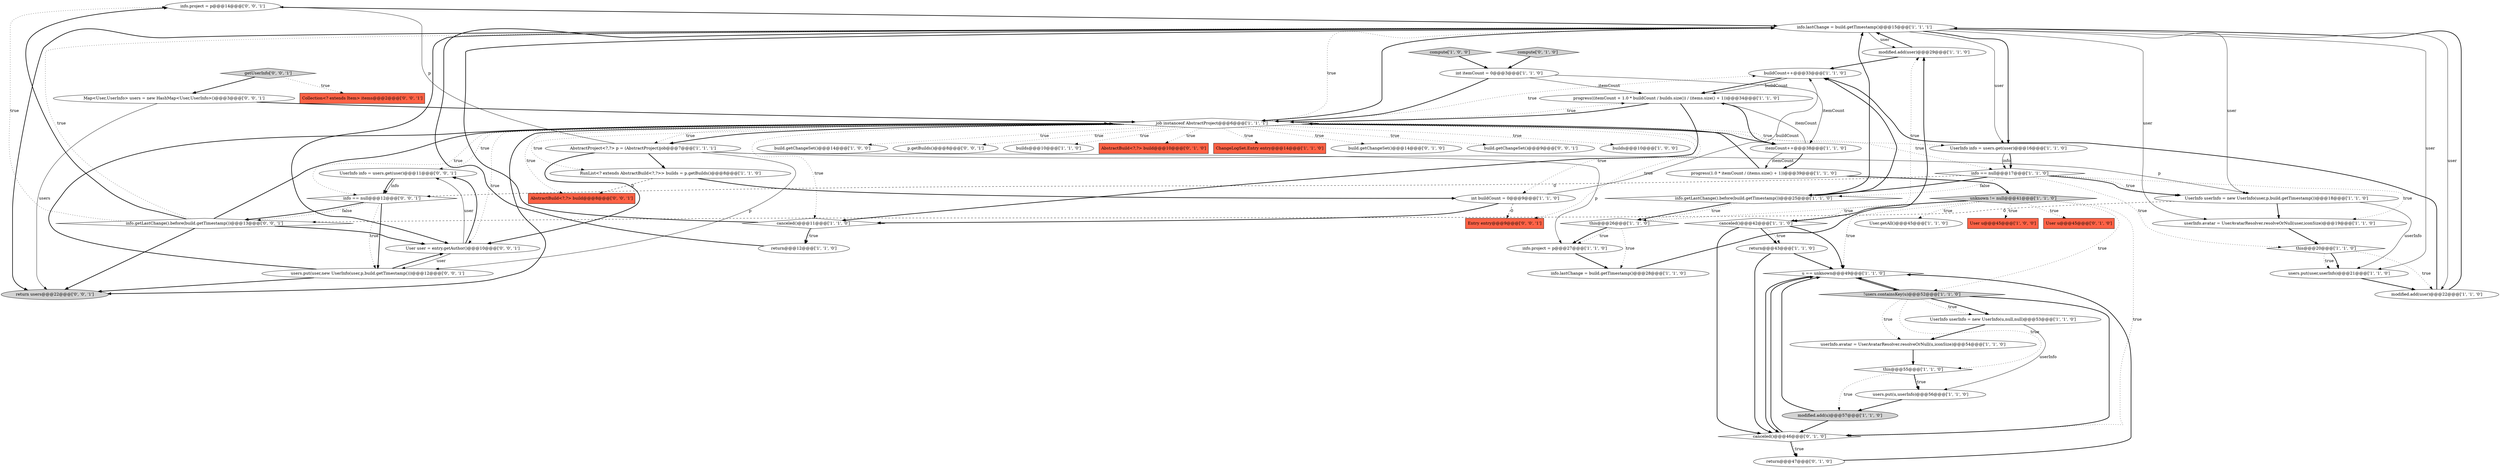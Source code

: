 digraph {
50 [style = filled, label = "info.project = p@@@14@@@['0', '0', '1']", fillcolor = white, shape = ellipse image = "AAA0AAABBB3BBB"];
41 [style = filled, label = "build.getChangeSet()@@@14@@@['0', '1', '0']", fillcolor = white, shape = ellipse image = "AAA0AAABBB2BBB"];
59 [style = filled, label = "Entry entry@@@9@@@['0', '0', '1']", fillcolor = tomato, shape = box image = "AAA0AAABBB3BBB"];
1 [style = filled, label = "modified.add(user)@@@29@@@['1', '1', '0']", fillcolor = white, shape = ellipse image = "AAA0AAABBB1BBB"];
57 [style = filled, label = "UserInfo info = users.get(user)@@@11@@@['0', '0', '1']", fillcolor = white, shape = ellipse image = "AAA0AAABBB3BBB"];
7 [style = filled, label = "progress((itemCount + 1.0 * buildCount / builds.size()) / (items.size() + 1))@@@34@@@['1', '1', '0']", fillcolor = white, shape = ellipse image = "AAA0AAABBB1BBB"];
19 [style = filled, label = "RunList<? extends AbstractBuild<?,?>> builds = p.getBuilds()@@@8@@@['1', '1', '0']", fillcolor = white, shape = ellipse image = "AAA0AAABBB1BBB"];
0 [style = filled, label = "u == unknown@@@49@@@['1', '1', '0']", fillcolor = white, shape = diamond image = "AAA0AAABBB1BBB"];
5 [style = filled, label = "info == null@@@17@@@['1', '1', '0']", fillcolor = white, shape = diamond image = "AAA0AAABBB1BBB"];
24 [style = filled, label = "job instanceof AbstractProject@@@6@@@['1', '1', '1']", fillcolor = white, shape = diamond image = "AAA0AAABBB1BBB"];
58 [style = filled, label = "Collection<? extends Item> items@@@2@@@['0', '0', '1']", fillcolor = tomato, shape = box image = "AAA0AAABBB3BBB"];
23 [style = filled, label = "AbstractProject<?,?> p = (AbstractProject)job@@@7@@@['1', '1', '1']", fillcolor = white, shape = ellipse image = "AAA0AAABBB1BBB"];
51 [style = filled, label = "build.getChangeSet()@@@9@@@['0', '0', '1']", fillcolor = white, shape = ellipse image = "AAA0AAABBB3BBB"];
16 [style = filled, label = "canceled()@@@11@@@['1', '1', '0']", fillcolor = white, shape = diamond image = "AAA0AAABBB1BBB"];
27 [style = filled, label = "builds@@@10@@@['1', '0', '0']", fillcolor = white, shape = ellipse image = "AAA0AAABBB1BBB"];
43 [style = filled, label = "return@@@47@@@['0', '1', '0']", fillcolor = white, shape = ellipse image = "AAA1AAABBB2BBB"];
33 [style = filled, label = "User.getAll()@@@45@@@['1', '1', '0']", fillcolor = white, shape = ellipse image = "AAA0AAABBB1BBB"];
6 [style = filled, label = "info.lastChange = build.getTimestamp()@@@15@@@['1', '1', '1']", fillcolor = white, shape = ellipse image = "AAA0AAABBB1BBB"];
44 [style = filled, label = "compute['0', '1', '0']", fillcolor = lightgray, shape = diamond image = "AAA0AAABBB2BBB"];
11 [style = filled, label = "users.put(u,userInfo)@@@56@@@['1', '1', '0']", fillcolor = white, shape = ellipse image = "AAA0AAABBB1BBB"];
12 [style = filled, label = "buildCount++@@@33@@@['1', '1', '0']", fillcolor = white, shape = ellipse image = "AAA0AAABBB1BBB"];
37 [style = filled, label = "itemCount++@@@38@@@['1', '1', '0']", fillcolor = white, shape = ellipse image = "AAA0AAABBB1BBB"];
54 [style = filled, label = "info.getLastChange().before(build.getTimestamp())@@@13@@@['0', '0', '1']", fillcolor = white, shape = diamond image = "AAA0AAABBB3BBB"];
17 [style = filled, label = "int buildCount = 0@@@9@@@['1', '1', '0']", fillcolor = white, shape = ellipse image = "AAA0AAABBB1BBB"];
14 [style = filled, label = "!users.containsKey(u)@@@52@@@['1', '1', '0']", fillcolor = lightgray, shape = diamond image = "AAA0AAABBB1BBB"];
2 [style = filled, label = "compute['1', '0', '0']", fillcolor = lightgray, shape = diamond image = "AAA0AAABBB1BBB"];
25 [style = filled, label = "userInfo.avatar = UserAvatarResolver.resolveOrNull(u,iconSize)@@@54@@@['1', '1', '0']", fillcolor = white, shape = ellipse image = "AAA0AAABBB1BBB"];
29 [style = filled, label = "canceled()@@@42@@@['1', '1', '0']", fillcolor = white, shape = diamond image = "AAA0AAABBB1BBB"];
28 [style = filled, label = "build.getChangeSet()@@@14@@@['1', '0', '0']", fillcolor = white, shape = ellipse image = "AAA0AAABBB1BBB"];
20 [style = filled, label = "UserInfo userInfo = new UserInfo(u,null,null)@@@53@@@['1', '1', '0']", fillcolor = white, shape = ellipse image = "AAA0AAABBB1BBB"];
30 [style = filled, label = "modified.add(u)@@@57@@@['1', '1', '0']", fillcolor = lightgray, shape = ellipse image = "AAA0AAABBB1BBB"];
49 [style = filled, label = "users.put(user,new UserInfo(user,p,build.getTimestamp()))@@@12@@@['0', '0', '1']", fillcolor = white, shape = ellipse image = "AAA0AAABBB3BBB"];
48 [style = filled, label = "p.getBuilds()@@@8@@@['0', '0', '1']", fillcolor = white, shape = ellipse image = "AAA0AAABBB3BBB"];
39 [style = filled, label = "return@@@12@@@['1', '1', '0']", fillcolor = white, shape = ellipse image = "AAA0AAABBB1BBB"];
9 [style = filled, label = "users.put(user,userInfo)@@@21@@@['1', '1', '0']", fillcolor = white, shape = ellipse image = "AAA0AAABBB1BBB"];
35 [style = filled, label = "int itemCount = 0@@@3@@@['1', '1', '0']", fillcolor = white, shape = ellipse image = "AAA0AAABBB1BBB"];
8 [style = filled, label = "this@@@26@@@['1', '1', '0']", fillcolor = white, shape = diamond image = "AAA0AAABBB1BBB"];
36 [style = filled, label = "userInfo.avatar = UserAvatarResolver.resolveOrNull(user,iconSize)@@@19@@@['1', '1', '0']", fillcolor = white, shape = ellipse image = "AAA0AAABBB1BBB"];
32 [style = filled, label = "modified.add(user)@@@22@@@['1', '1', '0']", fillcolor = white, shape = ellipse image = "AAA0AAABBB1BBB"];
56 [style = filled, label = "AbstractBuild<?,?> build@@@8@@@['0', '0', '1']", fillcolor = tomato, shape = box image = "AAA0AAABBB3BBB"];
18 [style = filled, label = "progress(1.0 * itemCount / (items.size() + 1))@@@39@@@['1', '1', '0']", fillcolor = white, shape = ellipse image = "AAA0AAABBB1BBB"];
10 [style = filled, label = "info.project = p@@@27@@@['1', '1', '0']", fillcolor = white, shape = ellipse image = "AAA0AAABBB1BBB"];
22 [style = filled, label = "info.lastChange = build.getTimestamp()@@@28@@@['1', '1', '0']", fillcolor = white, shape = ellipse image = "AAA0AAABBB1BBB"];
26 [style = filled, label = "User u@@@45@@@['1', '0', '0']", fillcolor = tomato, shape = box image = "AAA0AAABBB1BBB"];
31 [style = filled, label = "builds@@@10@@@['1', '1', '0']", fillcolor = white, shape = ellipse image = "AAA0AAABBB1BBB"];
45 [style = filled, label = "canceled()@@@46@@@['0', '1', '0']", fillcolor = white, shape = diamond image = "AAA1AAABBB2BBB"];
4 [style = filled, label = "this@@@20@@@['1', '1', '0']", fillcolor = white, shape = diamond image = "AAA0AAABBB1BBB"];
53 [style = filled, label = "User user = entry.getAuthor()@@@10@@@['0', '0', '1']", fillcolor = white, shape = ellipse image = "AAA0AAABBB3BBB"];
52 [style = filled, label = "Map<User,UserInfo> users = new HashMap<User,UserInfo>()@@@3@@@['0', '0', '1']", fillcolor = white, shape = ellipse image = "AAA0AAABBB3BBB"];
60 [style = filled, label = "info == null@@@12@@@['0', '0', '1']", fillcolor = white, shape = diamond image = "AAA0AAABBB3BBB"];
34 [style = filled, label = "this@@@55@@@['1', '1', '0']", fillcolor = white, shape = diamond image = "AAA0AAABBB1BBB"];
46 [style = filled, label = "User u@@@45@@@['0', '1', '0']", fillcolor = tomato, shape = box image = "AAA0AAABBB2BBB"];
42 [style = filled, label = "AbstractBuild<?,?> build@@@10@@@['0', '1', '0']", fillcolor = tomato, shape = box image = "AAA0AAABBB2BBB"];
15 [style = filled, label = "unknown != null@@@41@@@['1', '1', '0']", fillcolor = lightgray, shape = diamond image = "AAA0AAABBB1BBB"];
47 [style = filled, label = "getUserInfo['0', '0', '1']", fillcolor = lightgray, shape = diamond image = "AAA0AAABBB3BBB"];
55 [style = filled, label = "return users@@@22@@@['0', '0', '1']", fillcolor = lightgray, shape = ellipse image = "AAA0AAABBB3BBB"];
3 [style = filled, label = "UserInfo userInfo = new UserInfo(user,p,build.getTimestamp())@@@18@@@['1', '1', '0']", fillcolor = white, shape = ellipse image = "AAA0AAABBB1BBB"];
13 [style = filled, label = "UserInfo info = users.get(user)@@@16@@@['1', '1', '0']", fillcolor = white, shape = ellipse image = "AAA0AAABBB1BBB"];
21 [style = filled, label = "info.getLastChange().before(build.getTimestamp())@@@25@@@['1', '1', '0']", fillcolor = white, shape = diamond image = "AAA0AAABBB1BBB"];
38 [style = filled, label = "return@@@43@@@['1', '1', '0']", fillcolor = white, shape = ellipse image = "AAA0AAABBB1BBB"];
40 [style = filled, label = "ChangeLogSet.Entry entry@@@14@@@['1', '1', '0']", fillcolor = tomato, shape = box image = "AAA0AAABBB1BBB"];
13->5 [style = solid, label="info"];
7->24 [style = bold, label=""];
15->46 [style = dotted, label="true"];
49->55 [style = bold, label=""];
5->3 [style = dotted, label="true"];
53->49 [style = solid, label="user"];
24->56 [style = dotted, label="true"];
23->10 [style = solid, label="p"];
5->4 [style = dotted, label="true"];
23->3 [style = solid, label="p"];
14->0 [style = bold, label=""];
5->21 [style = dotted, label="false"];
45->0 [style = bold, label=""];
20->11 [style = solid, label="userInfo"];
54->50 [style = dotted, label="true"];
20->25 [style = bold, label=""];
6->13 [style = solid, label="user"];
24->53 [style = dotted, label="true"];
7->37 [style = bold, label=""];
15->45 [style = dotted, label="true"];
6->32 [style = solid, label="user"];
4->9 [style = bold, label=""];
16->6 [style = bold, label=""];
24->12 [style = dotted, label="true"];
23->50 [style = solid, label="p"];
4->9 [style = dotted, label="true"];
29->38 [style = bold, label=""];
6->36 [style = solid, label="user"];
17->16 [style = bold, label=""];
37->18 [style = solid, label="itemCount"];
29->38 [style = dotted, label="true"];
15->33 [style = dotted, label="true"];
24->37 [style = bold, label=""];
16->39 [style = bold, label=""];
52->55 [style = solid, label="users"];
34->11 [style = dotted, label="true"];
24->55 [style = bold, label=""];
24->42 [style = dotted, label="true"];
36->4 [style = bold, label=""];
1->12 [style = bold, label=""];
37->18 [style = bold, label=""];
7->16 [style = bold, label=""];
25->34 [style = bold, label=""];
49->53 [style = bold, label=""];
21->8 [style = bold, label=""];
60->49 [style = bold, label=""];
14->45 [style = bold, label=""];
11->30 [style = bold, label=""];
34->30 [style = dotted, label="true"];
24->23 [style = dotted, label="true"];
45->43 [style = bold, label=""];
24->48 [style = dotted, label="true"];
45->43 [style = dotted, label="true"];
24->16 [style = dotted, label="true"];
19->56 [style = dashed, label="0"];
14->20 [style = dotted, label="true"];
5->60 [style = dashed, label="0"];
23->53 [style = bold, label=""];
38->0 [style = bold, label=""];
9->32 [style = bold, label=""];
17->59 [style = dashed, label="0"];
0->14 [style = bold, label=""];
54->50 [style = bold, label=""];
22->1 [style = bold, label=""];
21->6 [style = bold, label=""];
4->32 [style = dotted, label="true"];
14->34 [style = dotted, label="true"];
8->10 [style = bold, label=""];
13->5 [style = bold, label=""];
18->15 [style = bold, label=""];
38->45 [style = bold, label=""];
24->13 [style = dotted, label="true"];
15->29 [style = bold, label=""];
8->10 [style = dotted, label="true"];
54->6 [style = dotted, label="true"];
29->45 [style = bold, label=""];
35->37 [style = solid, label="itemCount"];
24->60 [style = dotted, label="true"];
39->6 [style = bold, label=""];
15->26 [style = dotted, label="true"];
17->12 [style = solid, label="buildCount"];
60->54 [style = bold, label=""];
24->7 [style = dotted, label="true"];
6->3 [style = solid, label="user"];
35->7 [style = solid, label="itemCount"];
3->9 [style = solid, label="userInfo"];
0->45 [style = bold, label=""];
52->24 [style = bold, label=""];
6->24 [style = bold, label=""];
8->22 [style = dotted, label="true"];
53->57 [style = bold, label=""];
6->53 [style = bold, label=""];
16->39 [style = dotted, label="true"];
15->0 [style = dotted, label="true"];
10->22 [style = bold, label=""];
50->6 [style = bold, label=""];
24->19 [style = dotted, label="true"];
47->52 [style = bold, label=""];
14->25 [style = dotted, label="true"];
5->21 [style = bold, label=""];
53->57 [style = solid, label="user"];
47->58 [style = dotted, label="true"];
19->17 [style = bold, label=""];
30->0 [style = bold, label=""];
32->6 [style = bold, label=""];
3->36 [style = bold, label=""];
21->8 [style = dotted, label="true"];
5->3 [style = bold, label=""];
57->60 [style = bold, label=""];
6->55 [style = bold, label=""];
15->14 [style = dotted, label="true"];
35->24 [style = bold, label=""];
43->0 [style = bold, label=""];
8->1 [style = dotted, label="true"];
24->28 [style = dotted, label="true"];
12->7 [style = bold, label=""];
54->55 [style = bold, label=""];
32->12 [style = bold, label=""];
57->60 [style = solid, label="info"];
23->19 [style = bold, label=""];
24->23 [style = bold, label=""];
18->24 [style = bold, label=""];
3->54 [style = dashed, label="0"];
60->54 [style = dotted, label="false"];
49->24 [style = bold, label=""];
24->40 [style = dotted, label="true"];
60->49 [style = dotted, label="true"];
6->13 [style = bold, label=""];
24->31 [style = dotted, label="true"];
24->51 [style = dotted, label="true"];
1->6 [style = bold, label=""];
24->57 [style = dotted, label="true"];
24->41 [style = dotted, label="true"];
44->35 [style = bold, label=""];
21->12 [style = bold, label=""];
29->0 [style = bold, label=""];
5->36 [style = dotted, label="true"];
37->7 [style = solid, label="itemCount"];
6->1 [style = solid, label="user"];
12->7 [style = solid, label="buildCount"];
24->5 [style = dotted, label="true"];
24->27 [style = dotted, label="true"];
30->45 [style = bold, label=""];
23->49 [style = solid, label="p"];
15->29 [style = dotted, label="true"];
54->24 [style = bold, label=""];
24->17 [style = dotted, label="true"];
2->35 [style = bold, label=""];
14->20 [style = bold, label=""];
6->9 [style = solid, label="user"];
54->53 [style = bold, label=""];
24->6 [style = dotted, label="true"];
34->11 [style = bold, label=""];
24->59 [style = dotted, label="true"];
}
